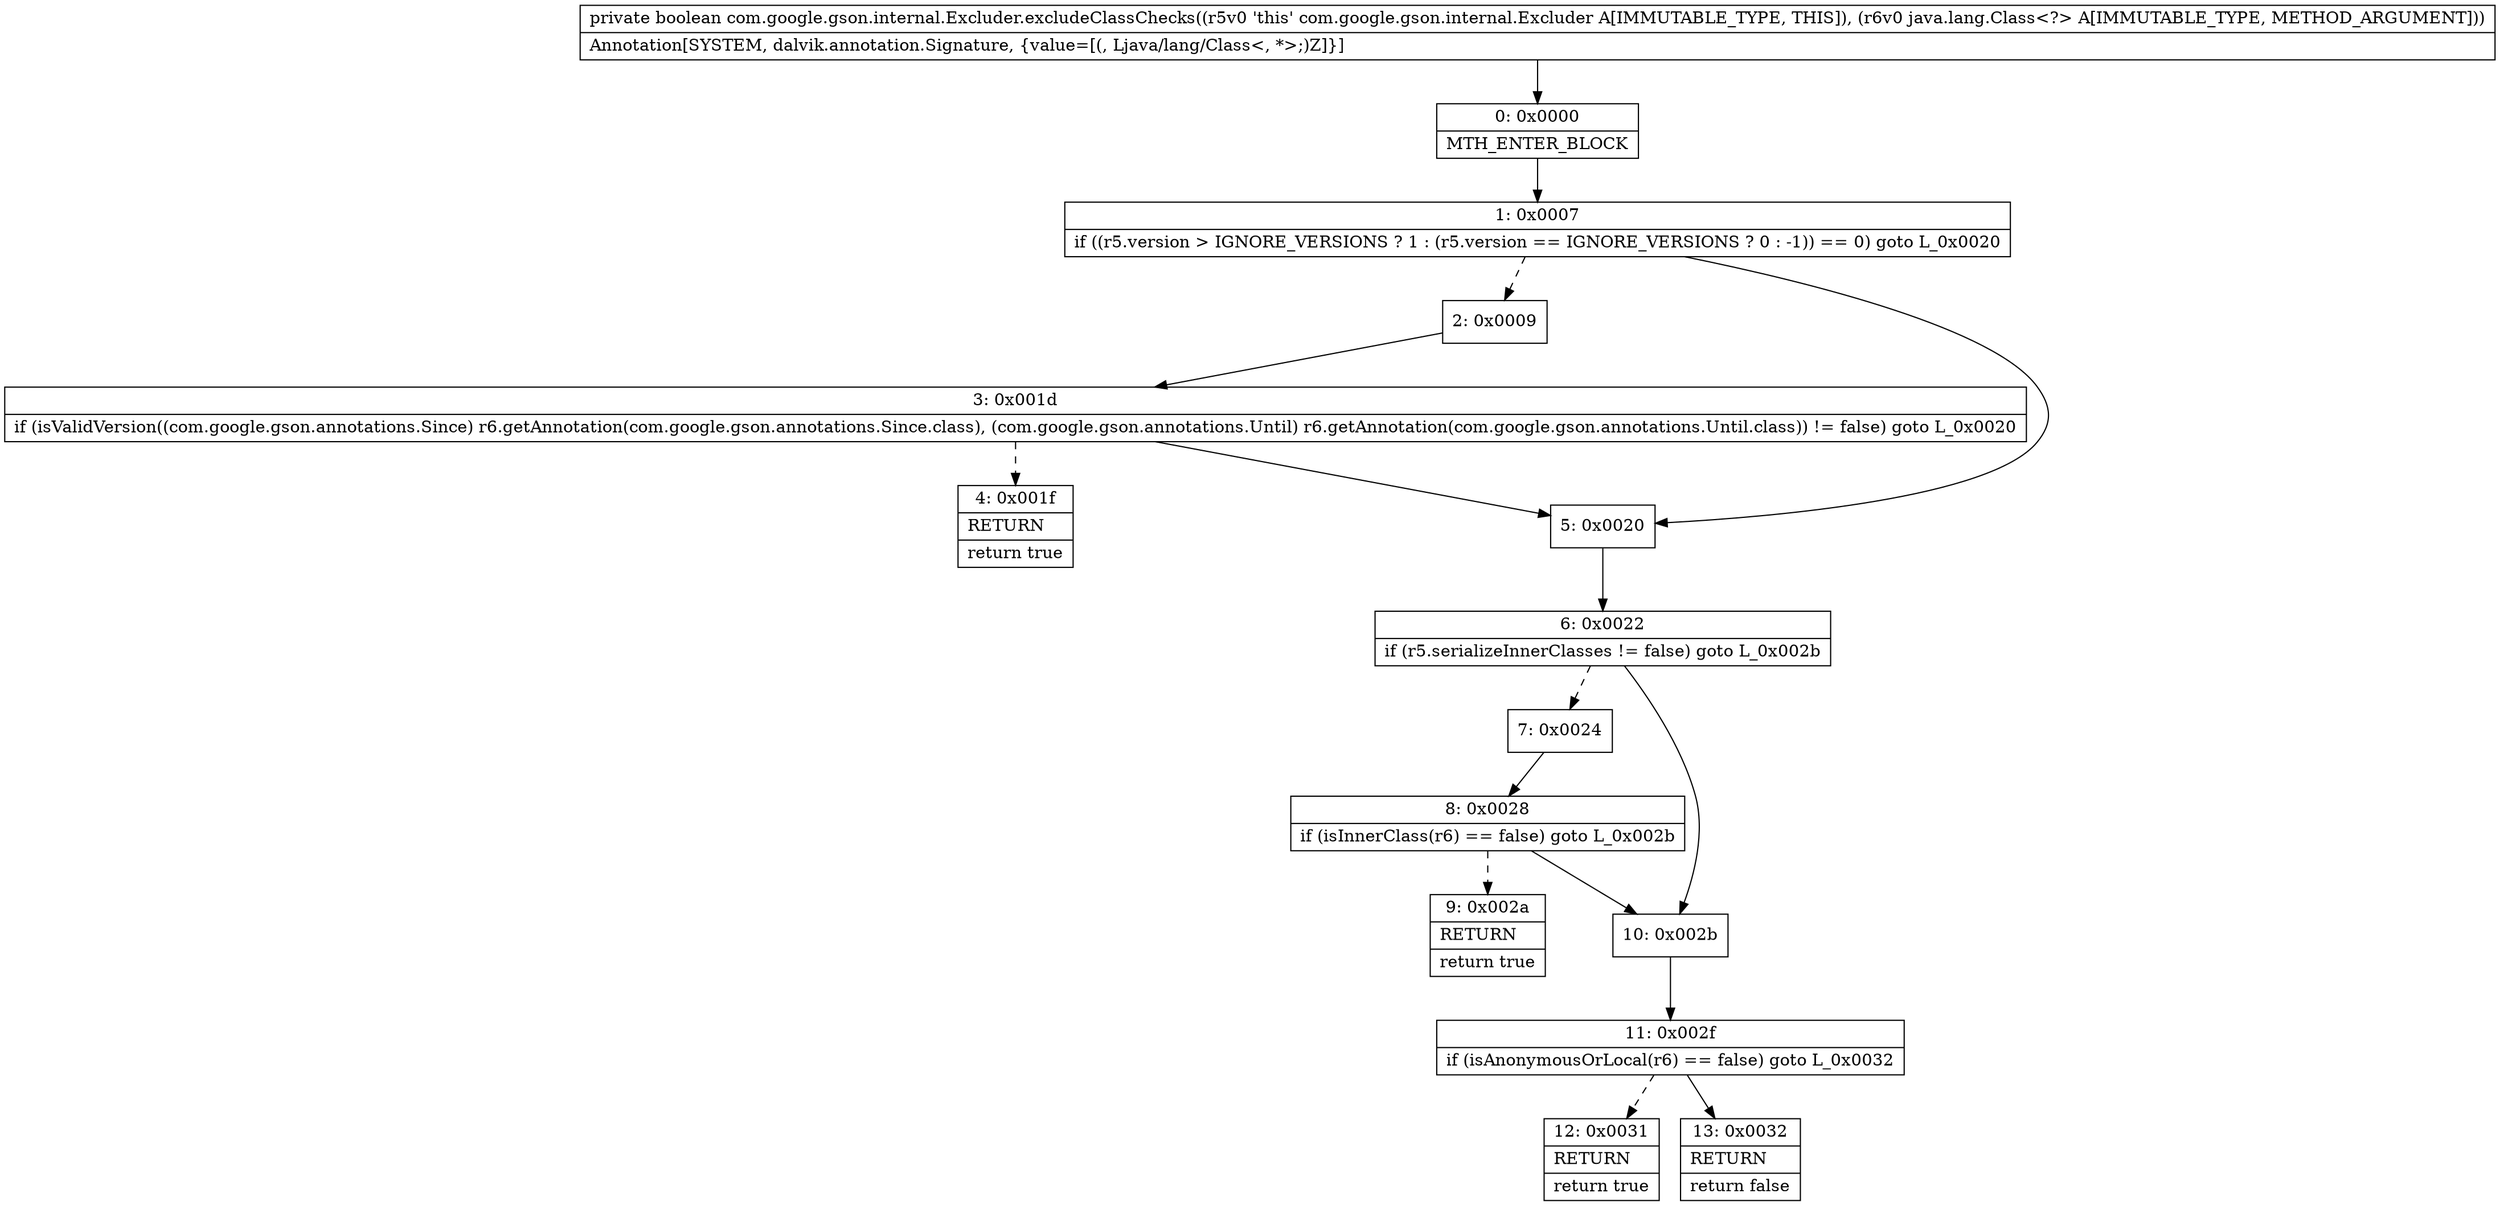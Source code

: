 digraph "CFG forcom.google.gson.internal.Excluder.excludeClassChecks(Ljava\/lang\/Class;)Z" {
Node_0 [shape=record,label="{0\:\ 0x0000|MTH_ENTER_BLOCK\l}"];
Node_1 [shape=record,label="{1\:\ 0x0007|if ((r5.version \> IGNORE_VERSIONS ? 1 : (r5.version == IGNORE_VERSIONS ? 0 : \-1)) == 0) goto L_0x0020\l}"];
Node_2 [shape=record,label="{2\:\ 0x0009}"];
Node_3 [shape=record,label="{3\:\ 0x001d|if (isValidVersion((com.google.gson.annotations.Since) r6.getAnnotation(com.google.gson.annotations.Since.class), (com.google.gson.annotations.Until) r6.getAnnotation(com.google.gson.annotations.Until.class)) != false) goto L_0x0020\l}"];
Node_4 [shape=record,label="{4\:\ 0x001f|RETURN\l|return true\l}"];
Node_5 [shape=record,label="{5\:\ 0x0020}"];
Node_6 [shape=record,label="{6\:\ 0x0022|if (r5.serializeInnerClasses != false) goto L_0x002b\l}"];
Node_7 [shape=record,label="{7\:\ 0x0024}"];
Node_8 [shape=record,label="{8\:\ 0x0028|if (isInnerClass(r6) == false) goto L_0x002b\l}"];
Node_9 [shape=record,label="{9\:\ 0x002a|RETURN\l|return true\l}"];
Node_10 [shape=record,label="{10\:\ 0x002b}"];
Node_11 [shape=record,label="{11\:\ 0x002f|if (isAnonymousOrLocal(r6) == false) goto L_0x0032\l}"];
Node_12 [shape=record,label="{12\:\ 0x0031|RETURN\l|return true\l}"];
Node_13 [shape=record,label="{13\:\ 0x0032|RETURN\l|return false\l}"];
MethodNode[shape=record,label="{private boolean com.google.gson.internal.Excluder.excludeClassChecks((r5v0 'this' com.google.gson.internal.Excluder A[IMMUTABLE_TYPE, THIS]), (r6v0 java.lang.Class\<?\> A[IMMUTABLE_TYPE, METHOD_ARGUMENT]))  | Annotation[SYSTEM, dalvik.annotation.Signature, \{value=[(, Ljava\/lang\/Class\<, *\>;)Z]\}]\l}"];
MethodNode -> Node_0;
Node_0 -> Node_1;
Node_1 -> Node_2[style=dashed];
Node_1 -> Node_5;
Node_2 -> Node_3;
Node_3 -> Node_4[style=dashed];
Node_3 -> Node_5;
Node_5 -> Node_6;
Node_6 -> Node_7[style=dashed];
Node_6 -> Node_10;
Node_7 -> Node_8;
Node_8 -> Node_9[style=dashed];
Node_8 -> Node_10;
Node_10 -> Node_11;
Node_11 -> Node_12[style=dashed];
Node_11 -> Node_13;
}

